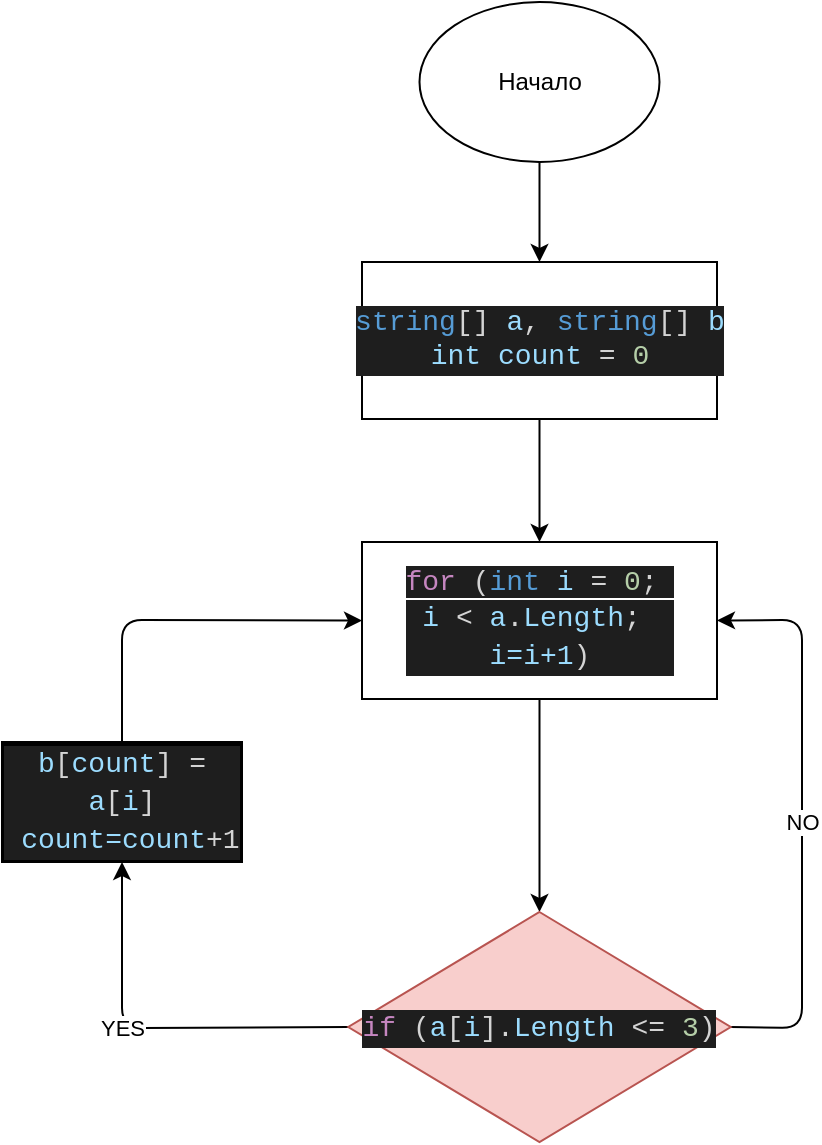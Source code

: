 <mxfile>
    <diagram id="r3IJwbnXIx8AKXsgv2tI" name="Страница 1">
        <mxGraphModel dx="-556" dy="554" grid="1" gridSize="10" guides="1" tooltips="1" connect="1" arrows="1" fold="1" page="1" pageScale="1" pageWidth="827" pageHeight="1169" math="0" shadow="0">
            <root>
                <mxCell id="0"/>
                <mxCell id="1" parent="0"/>
                <mxCell id="14" style="edgeStyle=none;html=1;entryX=0.5;entryY=0;entryDx=0;entryDy=0;fontColor=#000000;exitX=0.5;exitY=1;exitDx=0;exitDy=0;" parent="1" source="24" target="13" edge="1">
                    <mxGeometry relative="1" as="geometry">
                        <mxPoint x="2060" y="460" as="sourcePoint"/>
                    </mxGeometry>
                </mxCell>
                <mxCell id="9" value="" style="edgeStyle=none;html=1;entryX=0.5;entryY=0;entryDx=0;entryDy=0;" parent="1" source="10" target="12" edge="1">
                    <mxGeometry relative="1" as="geometry">
                        <mxPoint x="2068.75" y="240" as="targetPoint"/>
                    </mxGeometry>
                </mxCell>
                <mxCell id="10" value="Начало" style="ellipse;whiteSpace=wrap;html=1;" parent="1" vertex="1">
                    <mxGeometry x="2008.75" y="110" width="120" height="80" as="geometry"/>
                </mxCell>
                <mxCell id="11" style="edgeStyle=none;html=1;exitX=0.5;exitY=1;exitDx=0;exitDy=0;entryX=0.5;entryY=0;entryDx=0;entryDy=0;" parent="1" source="12" target="24" edge="1">
                    <mxGeometry relative="1" as="geometry">
                        <mxPoint x="2068.745" y="370" as="targetPoint"/>
                        <mxPoint x="2068.75" y="370" as="sourcePoint"/>
                    </mxGeometry>
                </mxCell>
                <mxCell id="12" value="&lt;span style=&quot;background-color: rgb(30 , 30 , 30) ; font-family: &amp;#34;consolas&amp;#34; , &amp;#34;courier new&amp;#34; , monospace ; font-size: 14px ; color: rgb(86 , 156 , 214)&quot;&gt;string&lt;/span&gt;&lt;span style=&quot;background-color: rgb(30 , 30 , 30) ; color: rgb(212 , 212 , 212) ; font-family: &amp;#34;consolas&amp;#34; , &amp;#34;courier new&amp;#34; , monospace ; font-size: 14px&quot;&gt;[]&amp;nbsp;&lt;/span&gt;&lt;span style=&quot;background-color: rgb(30 , 30 , 30) ; font-family: &amp;#34;consolas&amp;#34; , &amp;#34;courier new&amp;#34; , monospace ; font-size: 14px ; color: rgb(156 , 220 , 254)&quot;&gt;a&lt;/span&gt;&lt;span style=&quot;background-color: rgb(30 , 30 , 30) ; color: rgb(212 , 212 , 212) ; font-family: &amp;#34;consolas&amp;#34; , &amp;#34;courier new&amp;#34; , monospace ; font-size: 14px&quot;&gt;,&amp;nbsp;&lt;/span&gt;&lt;span style=&quot;background-color: rgb(30 , 30 , 30) ; font-family: &amp;#34;consolas&amp;#34; , &amp;#34;courier new&amp;#34; , monospace ; font-size: 14px ; color: rgb(86 , 156 , 214)&quot;&gt;string&lt;/span&gt;&lt;span style=&quot;background-color: rgb(30 , 30 , 30) ; color: rgb(212 , 212 , 212) ; font-family: &amp;#34;consolas&amp;#34; , &amp;#34;courier new&amp;#34; , monospace ; font-size: 14px&quot;&gt;[]&amp;nbsp;&lt;/span&gt;&lt;span style=&quot;background-color: rgb(30 , 30 , 30) ; font-family: &amp;#34;consolas&amp;#34; , &amp;#34;courier new&amp;#34; , monospace ; font-size: 14px ; color: rgb(156 , 220 , 254)&quot;&gt;b&lt;/span&gt;&lt;br&gt;&lt;div style=&quot;color: rgb(212 , 212 , 212) ; background-color: rgb(30 , 30 , 30) ; font-family: &amp;#34;consolas&amp;#34; , &amp;#34;courier new&amp;#34; , monospace ; font-size: 14px ; line-height: 19px&quot;&gt;&lt;span style=&quot;color: rgb(156 , 220 , 254)&quot;&gt;int count&lt;/span&gt;&amp;nbsp;=&amp;nbsp;&lt;span style=&quot;color: rgb(181 , 206 , 168)&quot;&gt;0&lt;/span&gt;&lt;/div&gt;" style="rounded=0;whiteSpace=wrap;html=1;" parent="1" vertex="1">
                    <mxGeometry x="1980" y="240" width="177.5" height="78.5" as="geometry"/>
                </mxCell>
                <mxCell id="16" value="" style="edgeStyle=none;html=1;fontColor=#000000;exitX=0;exitY=0.5;exitDx=0;exitDy=0;" parent="1" source="13" target="21" edge="1">
                    <mxGeometry relative="1" as="geometry">
                        <mxPoint x="2068.75" y="777.5" as="targetPoint"/>
                        <Array as="points">
                            <mxPoint x="1860" y="623"/>
                        </Array>
                    </mxGeometry>
                </mxCell>
                <mxCell id="17" value="YES" style="edgeLabel;html=1;align=center;verticalAlign=middle;resizable=0;points=[];fontColor=#000000;labelBorderColor=none;labelBackgroundColor=#FFFFFF;" parent="16" vertex="1" connectable="0">
                    <mxGeometry x="-0.326" y="1" relative="1" as="geometry">
                        <mxPoint x="-47" y="-1" as="offset"/>
                    </mxGeometry>
                </mxCell>
                <mxCell id="18" style="edgeStyle=none;html=1;exitX=1;exitY=0.5;exitDx=0;exitDy=0;fontColor=#000000;entryX=1;entryY=0.5;entryDx=0;entryDy=0;" parent="1" source="13" target="24" edge="1">
                    <mxGeometry relative="1" as="geometry">
                        <mxPoint x="2190.93" y="430" as="targetPoint"/>
                        <Array as="points">
                            <mxPoint x="2200" y="623"/>
                            <mxPoint x="2200" y="520"/>
                            <mxPoint x="2200" y="419"/>
                        </Array>
                    </mxGeometry>
                </mxCell>
                <mxCell id="19" value="NO" style="edgeLabel;html=1;align=center;verticalAlign=middle;resizable=0;points=[];fontColor=#000000;labelBackgroundColor=#FFFFFF;" parent="18" vertex="1" connectable="0">
                    <mxGeometry x="0.689" relative="1" as="geometry">
                        <mxPoint y="100" as="offset"/>
                    </mxGeometry>
                </mxCell>
                <mxCell id="13" value="&lt;div style=&quot;color: rgb(212 , 212 , 212) ; background-color: rgb(30 , 30 , 30) ; font-family: &amp;#34;consolas&amp;#34; , &amp;#34;courier new&amp;#34; , monospace ; font-size: 14px ; line-height: 19px&quot;&gt;&lt;span style=&quot;color: #c586c0&quot;&gt;if&lt;/span&gt; (&lt;span style=&quot;color: #9cdcfe&quot;&gt;a&lt;/span&gt;[&lt;span style=&quot;color: #9cdcfe&quot;&gt;i&lt;/span&gt;].&lt;span style=&quot;color: #9cdcfe&quot;&gt;Length&lt;/span&gt; &amp;lt;= &lt;span style=&quot;color: #b5cea8&quot;&gt;3&lt;/span&gt;)&lt;/div&gt;" style="rhombus;whiteSpace=wrap;html=1;fillColor=#f8cecc;strokeColor=#b85450;" parent="1" vertex="1">
                    <mxGeometry x="1973.13" y="565" width="191.24" height="115" as="geometry"/>
                </mxCell>
                <mxCell id="21" value="&lt;div style=&quot;color: rgb(212 , 212 , 212) ; background-color: rgb(30 , 30 , 30) ; font-family: &amp;#34;consolas&amp;#34; , &amp;#34;courier new&amp;#34; , monospace ; font-size: 14px ; line-height: 19px&quot;&gt;&lt;div&gt;&lt;span style=&quot;color: #9cdcfe&quot;&gt;b&lt;/span&gt;[&lt;span style=&quot;color: #9cdcfe&quot;&gt;count&lt;/span&gt;] = &lt;span style=&quot;color: #9cdcfe&quot;&gt;a&lt;/span&gt;[&lt;span style=&quot;color: #9cdcfe&quot;&gt;i&lt;/span&gt;]&lt;/div&gt;&lt;div&gt;&amp;nbsp;&lt;span style=&quot;color: rgb(156 , 220 , 254)&quot;&gt;count=count&lt;/span&gt;+1&lt;/div&gt;&lt;/div&gt;" style="whiteSpace=wrap;html=1;shadow=0;labelBackgroundColor=#000000;labelBorderColor=none;fontColor=#FFFFFF;strokeColor=#000000;fillColor=#000000;" parent="1" vertex="1">
                    <mxGeometry x="1800" y="480" width="120" height="60" as="geometry"/>
                </mxCell>
                <mxCell id="22" value="" style="edgeStyle=none;html=1;fontColor=#000000;exitX=0.5;exitY=0;exitDx=0;exitDy=0;entryX=0;entryY=0.5;entryDx=0;entryDy=0;" parent="1" source="21" target="24" edge="1">
                    <mxGeometry relative="1" as="geometry">
                        <mxPoint x="2280.004" y="879.997" as="sourcePoint"/>
                        <mxPoint x="1946.56" y="430" as="targetPoint"/>
                        <Array as="points">
                            <mxPoint x="1860" y="419"/>
                        </Array>
                    </mxGeometry>
                </mxCell>
                <mxCell id="24" value="&lt;span style=&quot;background-color: rgb(30 , 30 , 30) ; font-family: &amp;#34;consolas&amp;#34; , &amp;#34;courier new&amp;#34; , monospace ; font-size: 14px ; color: rgb(197 , 134 , 192)&quot;&gt;for&lt;/span&gt;&lt;span style=&quot;background-color: rgb(30 , 30 , 30) ; color: rgb(212 , 212 , 212) ; font-family: &amp;#34;consolas&amp;#34; , &amp;#34;courier new&amp;#34; , monospace ; font-size: 14px&quot;&gt;&amp;nbsp;(&lt;/span&gt;&lt;span style=&quot;background-color: rgb(30 , 30 , 30) ; font-family: &amp;#34;consolas&amp;#34; , &amp;#34;courier new&amp;#34; , monospace ; font-size: 14px ; color: rgb(86 , 156 , 214)&quot;&gt;int&lt;/span&gt;&lt;span style=&quot;background-color: rgb(30 , 30 , 30) ; color: rgb(212 , 212 , 212) ; font-family: &amp;#34;consolas&amp;#34; , &amp;#34;courier new&amp;#34; , monospace ; font-size: 14px&quot;&gt;&amp;nbsp;&lt;/span&gt;&lt;span style=&quot;background-color: rgb(30 , 30 , 30) ; font-family: &amp;#34;consolas&amp;#34; , &amp;#34;courier new&amp;#34; , monospace ; font-size: 14px ; color: rgb(156 , 220 , 254)&quot;&gt;i&lt;/span&gt;&lt;span style=&quot;background-color: rgb(30 , 30 , 30) ; color: rgb(212 , 212 , 212) ; font-family: &amp;#34;consolas&amp;#34; , &amp;#34;courier new&amp;#34; , monospace ; font-size: 14px&quot;&gt;&amp;nbsp;&lt;/span&gt;&lt;span style=&quot;background-color: rgb(30 , 30 , 30) ; color: rgb(212 , 212 , 212) ; font-family: &amp;#34;consolas&amp;#34; , &amp;#34;courier new&amp;#34; , monospace ; font-size: 14px&quot;&gt;=&lt;/span&gt;&lt;span style=&quot;background-color: rgb(30 , 30 , 30) ; color: rgb(212 , 212 , 212) ; font-family: &amp;#34;consolas&amp;#34; , &amp;#34;courier new&amp;#34; , monospace ; font-size: 14px&quot;&gt;&amp;nbsp;&lt;/span&gt;&lt;span style=&quot;background-color: rgb(30 , 30 , 30) ; font-family: &amp;#34;consolas&amp;#34; , &amp;#34;courier new&amp;#34; , monospace ; font-size: 14px ; color: rgb(181 , 206 , 168)&quot;&gt;0&lt;/span&gt;&lt;span style=&quot;background-color: rgb(30 , 30 , 30) ; color: rgb(212 , 212 , 212) ; font-family: &amp;#34;consolas&amp;#34; , &amp;#34;courier new&amp;#34; , monospace ; font-size: 14px&quot;&gt;;&amp;nbsp;&lt;/span&gt;&lt;br style=&quot;color: rgb(0 , 0 , 0)&quot;&gt;&lt;div style=&quot;color: rgb(212 , 212 , 212) ; background-color: rgb(30 , 30 , 30) ; font-family: &amp;#34;consolas&amp;#34; , &amp;#34;courier new&amp;#34; , monospace ; font-size: 14px ; line-height: 19px&quot;&gt;&lt;div&gt;&lt;span style=&quot;color: rgb(156 , 220 , 254)&quot;&gt;i&lt;/span&gt;&amp;nbsp;&amp;lt;&amp;nbsp;&lt;span style=&quot;color: rgb(156 , 220 , 254)&quot;&gt;a&lt;/span&gt;.&lt;span style=&quot;color: rgb(156 , 220 , 254)&quot;&gt;Length&lt;/span&gt;;&amp;nbsp;&lt;/div&gt;&lt;div&gt;&lt;span style=&quot;color: rgb(156 , 220 , 254)&quot;&gt;i=i+1&lt;/span&gt;)&lt;/div&gt;&lt;/div&gt;" style="rounded=0;whiteSpace=wrap;html=1;" parent="1" vertex="1">
                    <mxGeometry x="1980" y="380" width="177.5" height="78.5" as="geometry"/>
                </mxCell>
            </root>
        </mxGraphModel>
    </diagram>
</mxfile>